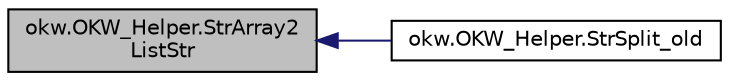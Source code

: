 digraph "okw.OKW_Helper.StrArray2ListStr"
{
 // INTERACTIVE_SVG=YES
  edge [fontname="Helvetica",fontsize="10",labelfontname="Helvetica",labelfontsize="10"];
  node [fontname="Helvetica",fontsize="10",shape=record];
  rankdir="LR";
  Node34 [label="okw.OKW_Helper.StrArray2\lListStr",height=0.2,width=0.4,color="black", fillcolor="grey75", style="filled", fontcolor="black"];
  Node34 -> Node35 [dir="back",color="midnightblue",fontsize="10",style="solid",fontname="Helvetica"];
  Node35 [label="okw.OKW_Helper.StrSplit_old",height=0.2,width=0.4,color="black", fillcolor="white", style="filled",URL="$classokw_1_1_o_k_w___helper.html#af4fc3919924f99b40acaa9bd4bd60118",tooltip="Splittet einen String am angegebenen Separator auf. "];
}
